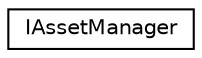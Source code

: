 digraph "Graphical Class Hierarchy"
{
 // LATEX_PDF_SIZE
  edge [fontname="Helvetica",fontsize="10",labelfontname="Helvetica",labelfontsize="10"];
  node [fontname="Helvetica",fontsize="10",shape=record];
  rankdir="LR";
  Node0 [label="IAssetManager",height=0.2,width=0.4,color="black", fillcolor="white", style="filled",URL="$classarm__compute_1_1_i_asset_manager.xhtml",tooltip="Asset manager interface."];
}

